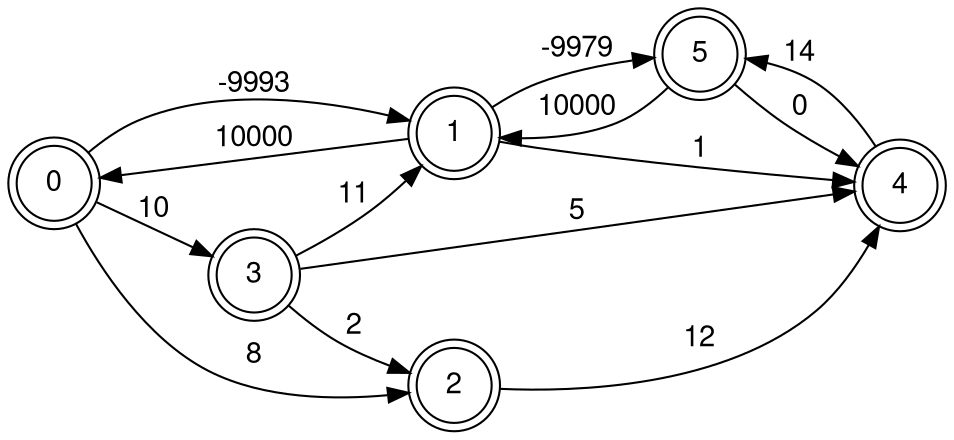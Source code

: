 digraph finite_state_machine {

 
  fontname="Helvetica,Arial,sans-serif"
  node [fontname="Helvetica,Arial,sans-serif"]
  edge [fontname="Helvetica,Arial,sans-serif"]
  rankdir=LR; 
 
node [shape = doublecircle];0 1 2 3 4 5 ; 
 node [shape = circle]; 
4 -> 5 [label ="14"]  ;
3 -> 1 [label ="11"]  ;
3 -> 2 [label ="2"]  ;
3 -> 4 [label ="5"]  ;
2 -> 4 [label ="12"]  ;
0 -> 3 [label ="10"]  ;
0 -> 2 [label ="8"]  ;
0 -> 1 [label ="-9993"]  ;
1 -> 4 [label ="1"]  ;
1 -> 0 [label ="10000"]  ;
1 -> 5 [label ="-9979"]  ;
5 -> 4 [label ="0"]  ;
5 -> 1 [label ="10000"]  ;

 }
